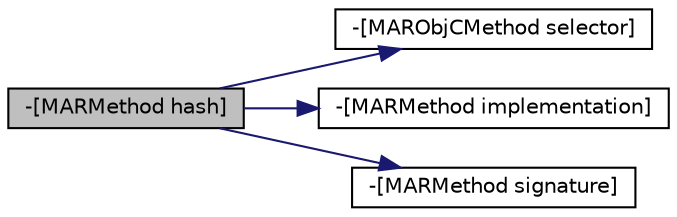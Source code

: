digraph "-[MARMethod hash]"
{
  edge [fontname="Helvetica",fontsize="10",labelfontname="Helvetica",labelfontsize="10"];
  node [fontname="Helvetica",fontsize="10",shape=record];
  rankdir="LR";
  Node5 [label="-[MARMethod hash]",height=0.2,width=0.4,color="black", fillcolor="grey75", style="filled", fontcolor="black"];
  Node5 -> Node6 [color="midnightblue",fontsize="10",style="solid",fontname="Helvetica"];
  Node6 [label="-[MARObjCMethod selector]",height=0.2,width=0.4,color="black", fillcolor="white", style="filled",URL="$interface_m_a_r_obj_c_method.html#ad43e6578ecf2f57ad35fea72ce6d9f7e"];
  Node5 -> Node7 [color="midnightblue",fontsize="10",style="solid",fontname="Helvetica"];
  Node7 [label="-[MARMethod implementation]",height=0.2,width=0.4,color="black", fillcolor="white", style="filled",URL="$interface_m_a_r_method.html#a64b5a4d139de5b478d368fa532f981c7"];
  Node5 -> Node8 [color="midnightblue",fontsize="10",style="solid",fontname="Helvetica"];
  Node8 [label="-[MARMethod signature]",height=0.2,width=0.4,color="black", fillcolor="white", style="filled",URL="$interface_m_a_r_method.html#a95142a29169eb3b6d4b3c5e8d0db54a5"];
}
